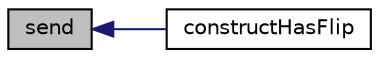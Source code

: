 digraph "send"
{
  bgcolor="transparent";
  edge [fontname="Helvetica",fontsize="10",labelfontname="Helvetica",labelfontsize="10"];
  node [fontname="Helvetica",fontsize="10",shape=record];
  rankdir="LR";
  Node2052 [label="send",height=0.2,width=0.4,color="black", fillcolor="grey75", style="filled", fontcolor="black"];
  Node2052 -> Node2053 [dir="back",color="midnightblue",fontsize="10",style="solid",fontname="Helvetica"];
  Node2053 [label="constructHasFlip",height=0.2,width=0.4,color="black",URL="$a28525.html#aab5698d82a7bbb8180f44c85dfe28c9c",tooltip="Does constructMap include a sign. "];
}
